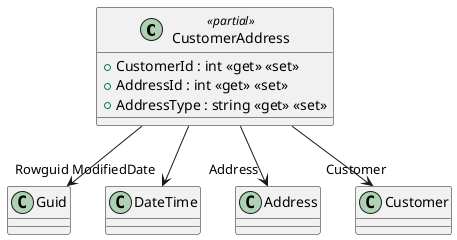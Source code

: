 @startuml
class CustomerAddress <<partial>> {
    + CustomerId : int <<get>> <<set>>
    + AddressId : int <<get>> <<set>>
    + AddressType : string <<get>> <<set>>
}
CustomerAddress --> "Rowguid" Guid
CustomerAddress --> "ModifiedDate" DateTime
CustomerAddress --> "Address" Address
CustomerAddress --> "Customer" Customer
@enduml
